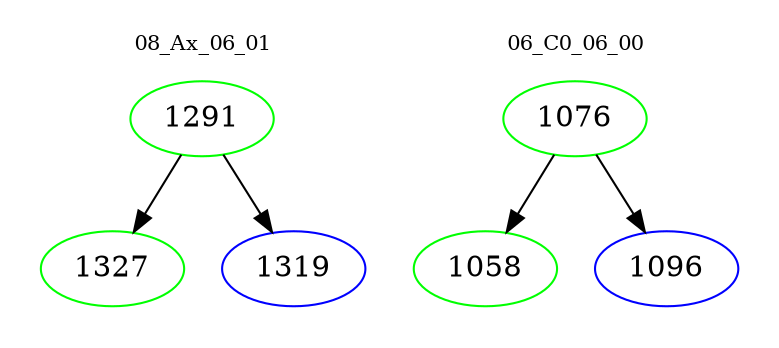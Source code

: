 digraph{
subgraph cluster_0 {
color = white
label = "08_Ax_06_01";
fontsize=10;
T0_1291 [label="1291", color="green"]
T0_1291 -> T0_1327 [color="black"]
T0_1327 [label="1327", color="green"]
T0_1291 -> T0_1319 [color="black"]
T0_1319 [label="1319", color="blue"]
}
subgraph cluster_1 {
color = white
label = "06_C0_06_00";
fontsize=10;
T1_1076 [label="1076", color="green"]
T1_1076 -> T1_1058 [color="black"]
T1_1058 [label="1058", color="green"]
T1_1076 -> T1_1096 [color="black"]
T1_1096 [label="1096", color="blue"]
}
}
